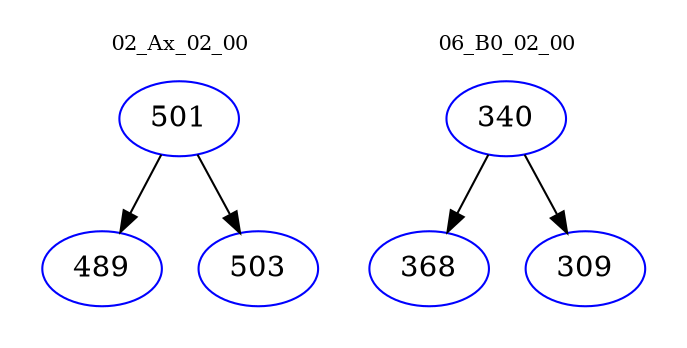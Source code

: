 digraph{
subgraph cluster_0 {
color = white
label = "02_Ax_02_00";
fontsize=10;
T0_501 [label="501", color="blue"]
T0_501 -> T0_489 [color="black"]
T0_489 [label="489", color="blue"]
T0_501 -> T0_503 [color="black"]
T0_503 [label="503", color="blue"]
}
subgraph cluster_1 {
color = white
label = "06_B0_02_00";
fontsize=10;
T1_340 [label="340", color="blue"]
T1_340 -> T1_368 [color="black"]
T1_368 [label="368", color="blue"]
T1_340 -> T1_309 [color="black"]
T1_309 [label="309", color="blue"]
}
}
